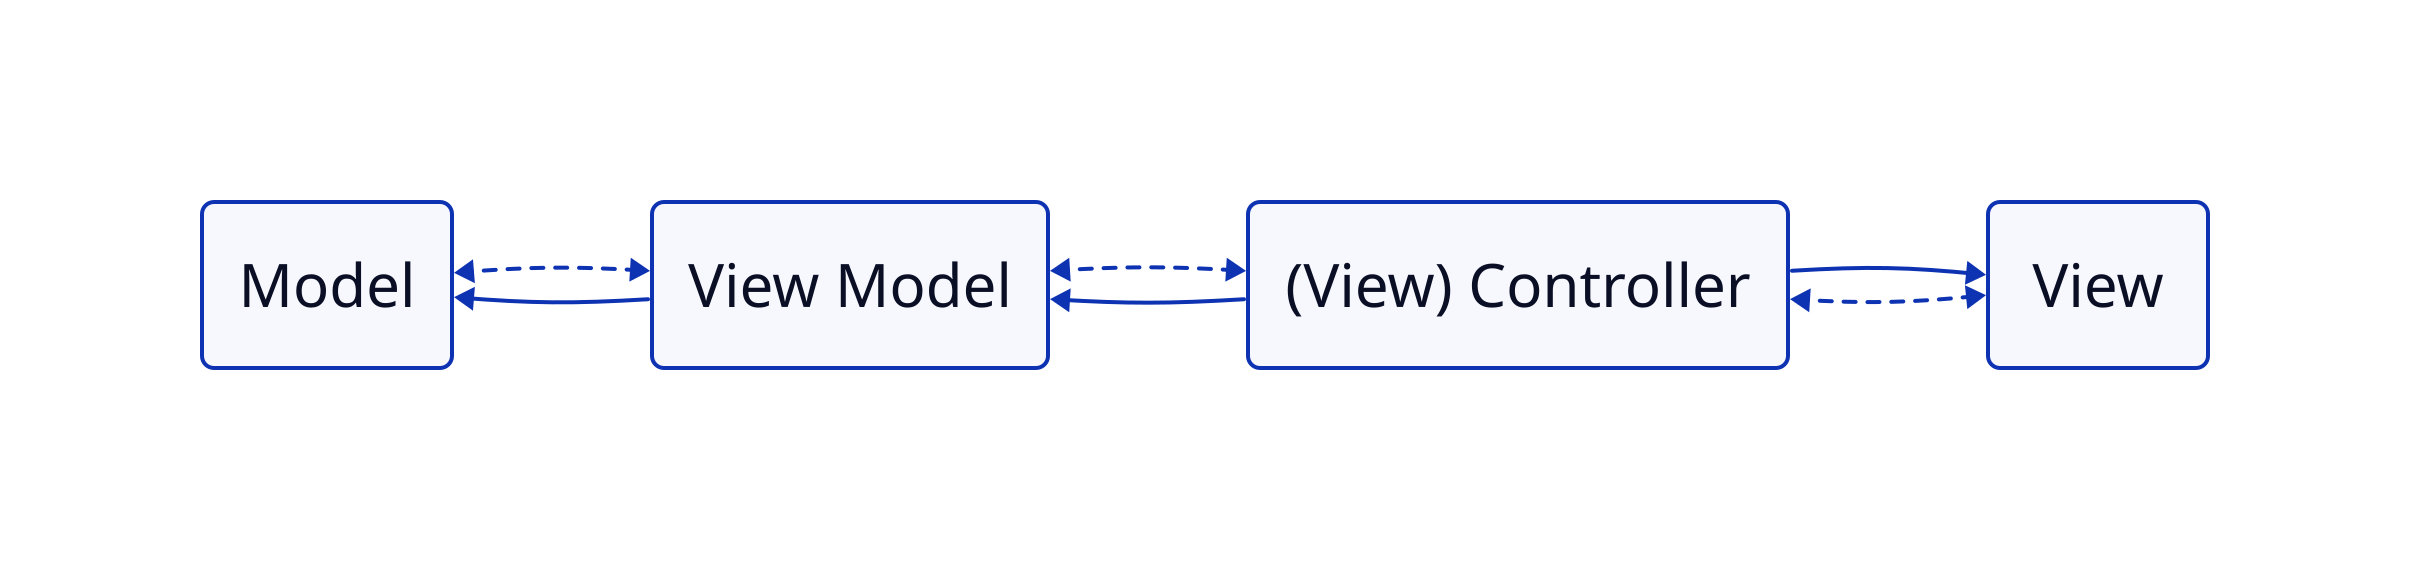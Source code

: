 direction: right
Model: {
  style: {
    border-radius: 6
    font-size: 30
  }
}

View Model: {
  style: {
    border-radius: 6
    font-size: 30
  }
}

\(View\) Controller: {
  style: {
    border-radius: 6
    font-size: 30
  }
}

View: {
  style: {
    border-radius: 6
    font-size: 30
  }
}


Model <- View Model
Model <-> View Model: {
    style: {
        stroke-dash: 3
    }
}

View Model <- \(View\) Controller
View Model <-> \(View\) Controller: {
    style: {
        stroke-dash: 3
    }
}

\(View\) Controller -> View
\(View\) Controller <-> View: {
    style: {
        stroke-dash: 3
    }
}
